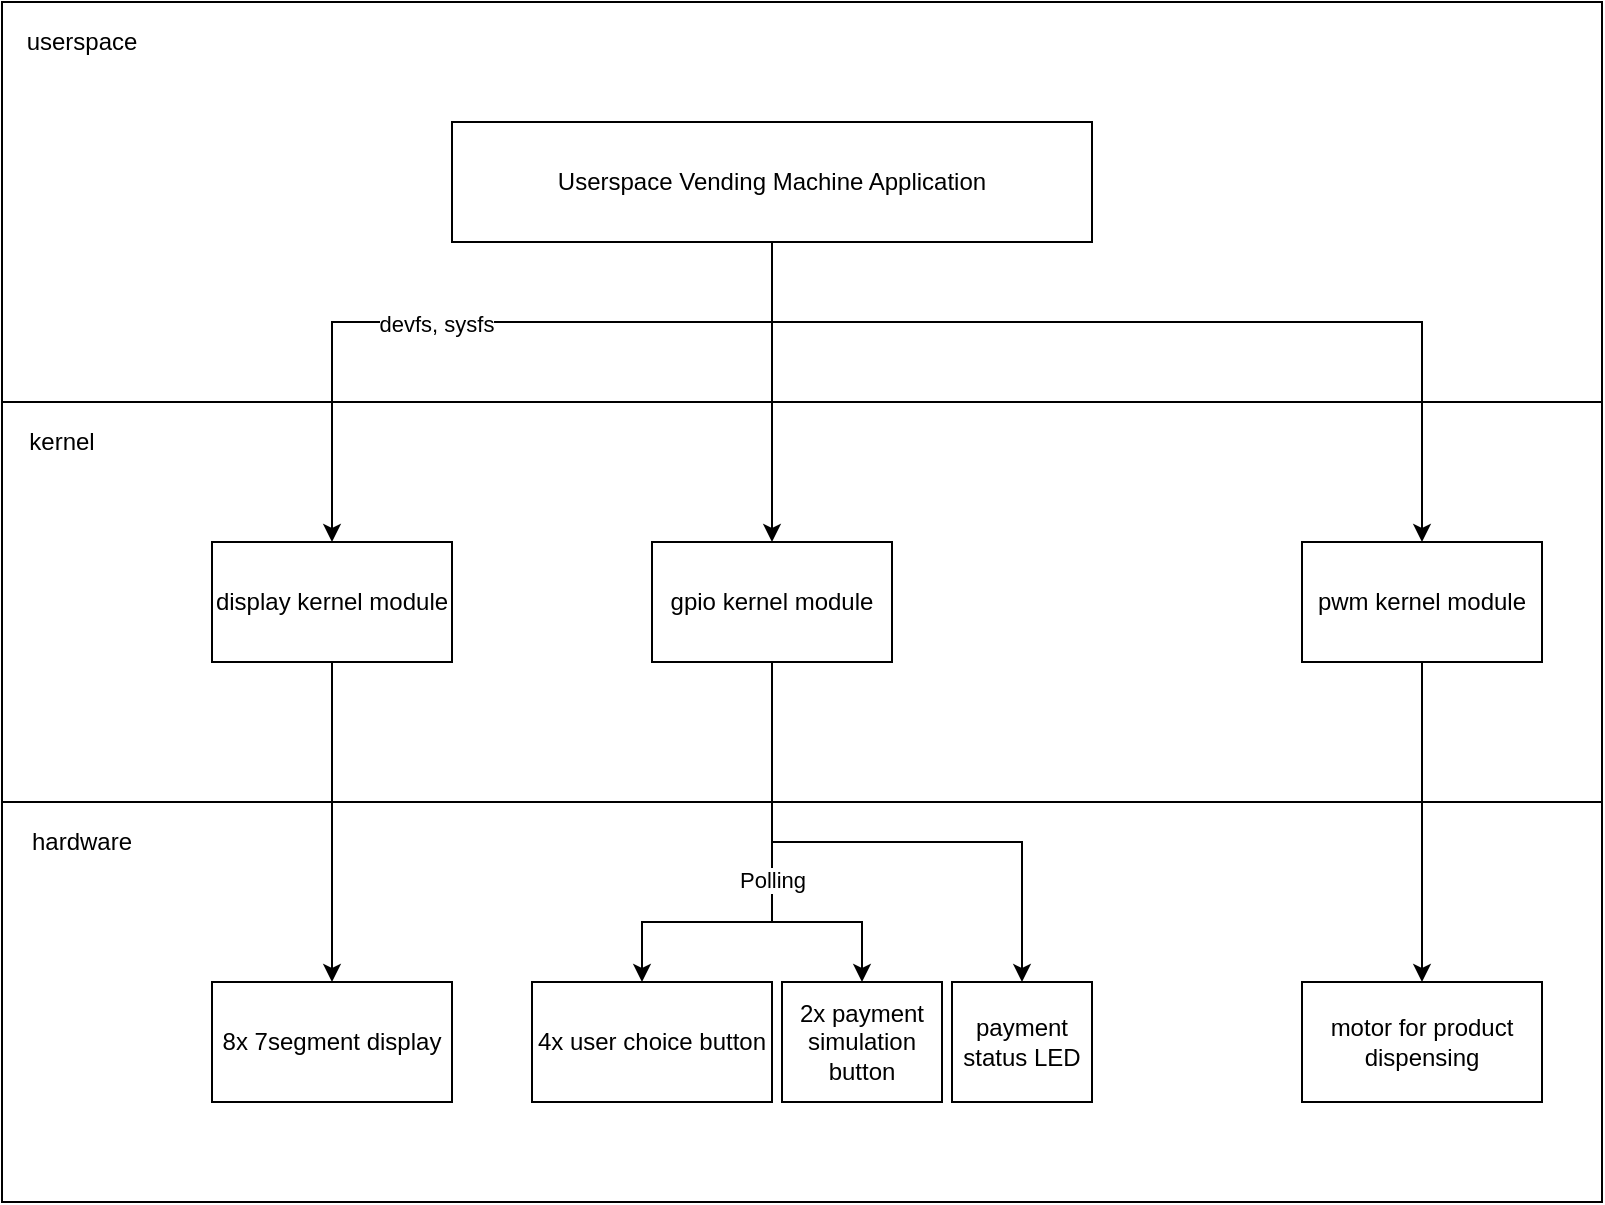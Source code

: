 <mxfile>
    <diagram id="ndVjQuds0jlyqsyZZImG" name="Page-1">
        <mxGraphModel dx="1171" dy="572" grid="1" gridSize="10" guides="1" tooltips="1" connect="1" arrows="1" fold="1" page="1" pageScale="1" pageWidth="850" pageHeight="1100" math="0" shadow="0">
            <root>
                <mxCell id="0"/>
                <mxCell id="1" parent="0"/>
                <mxCell id="2" value="" style="rounded=0;whiteSpace=wrap;html=1;" parent="1" vertex="1">
                    <mxGeometry x="40" y="160" width="800" height="200" as="geometry"/>
                </mxCell>
                <mxCell id="3" value="" style="rounded=0;whiteSpace=wrap;html=1;" parent="1" vertex="1">
                    <mxGeometry x="40" y="360" width="800" height="200" as="geometry"/>
                </mxCell>
                <mxCell id="4" value="" style="rounded=0;whiteSpace=wrap;html=1;" parent="1" vertex="1">
                    <mxGeometry x="40" y="560" width="800" height="200" as="geometry"/>
                </mxCell>
                <mxCell id="5" value="hardware" style="text;html=1;strokeColor=none;fillColor=none;align=center;verticalAlign=middle;whiteSpace=wrap;rounded=0;" parent="1" vertex="1">
                    <mxGeometry x="60" y="570" width="40" height="20" as="geometry"/>
                </mxCell>
                <mxCell id="6" value="kernel" style="text;html=1;strokeColor=none;fillColor=none;align=center;verticalAlign=middle;whiteSpace=wrap;rounded=0;" parent="1" vertex="1">
                    <mxGeometry x="50" y="370" width="40" height="20" as="geometry"/>
                </mxCell>
                <mxCell id="7" value="userspace" style="text;html=1;strokeColor=none;fillColor=none;align=center;verticalAlign=middle;whiteSpace=wrap;rounded=0;" parent="1" vertex="1">
                    <mxGeometry x="60" y="170" width="40" height="20" as="geometry"/>
                </mxCell>
                <mxCell id="8" value="8x 7segment display" style="rounded=0;whiteSpace=wrap;html=1;" parent="1" vertex="1">
                    <mxGeometry x="145" y="650" width="120" height="60" as="geometry"/>
                </mxCell>
                <mxCell id="9" value="4x user choice button" style="rounded=0;whiteSpace=wrap;html=1;" parent="1" vertex="1">
                    <mxGeometry x="305" y="650" width="120" height="60" as="geometry"/>
                </mxCell>
                <mxCell id="10" value="2x payment simulation button" style="rounded=0;whiteSpace=wrap;html=1;" parent="1" vertex="1">
                    <mxGeometry x="430" y="650" width="80" height="60" as="geometry"/>
                </mxCell>
                <mxCell id="11" value="motor for product dispensing" style="rounded=0;whiteSpace=wrap;html=1;" parent="1" vertex="1">
                    <mxGeometry x="690" y="650" width="120" height="60" as="geometry"/>
                </mxCell>
                <mxCell id="22" style="edgeStyle=orthogonalEdgeStyle;rounded=0;orthogonalLoop=1;jettySize=auto;html=1;" parent="1" source="12" target="11" edge="1">
                    <mxGeometry relative="1" as="geometry"/>
                </mxCell>
                <mxCell id="12" value="pwm kernel module" style="rounded=0;whiteSpace=wrap;html=1;" parent="1" vertex="1">
                    <mxGeometry x="690" y="430" width="120" height="60" as="geometry"/>
                </mxCell>
                <mxCell id="19" style="edgeStyle=orthogonalEdgeStyle;rounded=0;orthogonalLoop=1;jettySize=auto;html=1;" parent="1" source="13" target="9" edge="1">
                    <mxGeometry relative="1" as="geometry">
                        <Array as="points">
                            <mxPoint x="425" y="620"/>
                            <mxPoint x="360" y="620"/>
                        </Array>
                    </mxGeometry>
                </mxCell>
                <mxCell id="20" style="edgeStyle=orthogonalEdgeStyle;rounded=0;orthogonalLoop=1;jettySize=auto;html=1;entryX=0.5;entryY=0;entryDx=0;entryDy=0;" parent="1" target="10" edge="1">
                    <mxGeometry relative="1" as="geometry">
                        <Array as="points">
                            <mxPoint x="425" y="620"/>
                            <mxPoint x="470" y="620"/>
                        </Array>
                        <mxPoint x="425.004" y="490.0" as="sourcePoint"/>
                        <mxPoint x="489.97" y="650" as="targetPoint"/>
                    </mxGeometry>
                </mxCell>
                <mxCell id="23" value="Polling" style="edgeLabel;html=1;align=center;verticalAlign=middle;resizable=0;points=[];" parent="20" vertex="1" connectable="0">
                    <mxGeometry x="-0.873" y="1" relative="1" as="geometry">
                        <mxPoint x="-1" y="96" as="offset"/>
                    </mxGeometry>
                </mxCell>
                <mxCell id="26" style="edgeStyle=orthogonalEdgeStyle;rounded=0;orthogonalLoop=1;jettySize=auto;html=1;" parent="1" source="13" target="25" edge="1">
                    <mxGeometry relative="1" as="geometry">
                        <Array as="points">
                            <mxPoint x="425" y="580"/>
                            <mxPoint x="550" y="580"/>
                        </Array>
                    </mxGeometry>
                </mxCell>
                <mxCell id="13" value="gpio kernel module" style="rounded=0;whiteSpace=wrap;html=1;" parent="1" vertex="1">
                    <mxGeometry x="365" y="430" width="120" height="60" as="geometry"/>
                </mxCell>
                <mxCell id="21" style="edgeStyle=orthogonalEdgeStyle;rounded=0;orthogonalLoop=1;jettySize=auto;html=1;" parent="1" source="14" target="8" edge="1">
                    <mxGeometry relative="1" as="geometry"/>
                </mxCell>
                <mxCell id="14" value="display kernel module" style="rounded=0;whiteSpace=wrap;html=1;" parent="1" vertex="1">
                    <mxGeometry x="145" y="430" width="120" height="60" as="geometry"/>
                </mxCell>
                <mxCell id="16" style="edgeStyle=orthogonalEdgeStyle;rounded=0;orthogonalLoop=1;jettySize=auto;html=1;" parent="1" source="15" target="13" edge="1">
                    <mxGeometry relative="1" as="geometry"/>
                </mxCell>
                <mxCell id="17" style="edgeStyle=orthogonalEdgeStyle;rounded=0;orthogonalLoop=1;jettySize=auto;html=1;entryX=0.5;entryY=0;entryDx=0;entryDy=0;" parent="1" source="15" target="14" edge="1">
                    <mxGeometry relative="1" as="geometry">
                        <Array as="points">
                            <mxPoint x="425" y="320"/>
                            <mxPoint x="205" y="320"/>
                        </Array>
                    </mxGeometry>
                </mxCell>
                <mxCell id="24" value="devfs, sysfs" style="edgeLabel;html=1;align=center;verticalAlign=middle;resizable=0;points=[];" parent="17" vertex="1" connectable="0">
                    <mxGeometry x="0.128" y="1" relative="1" as="geometry">
                        <mxPoint as="offset"/>
                    </mxGeometry>
                </mxCell>
                <mxCell id="18" style="edgeStyle=orthogonalEdgeStyle;rounded=0;orthogonalLoop=1;jettySize=auto;html=1;" parent="1" source="15" target="12" edge="1">
                    <mxGeometry relative="1" as="geometry">
                        <Array as="points">
                            <mxPoint x="425" y="320"/>
                            <mxPoint x="750" y="320"/>
                        </Array>
                    </mxGeometry>
                </mxCell>
                <mxCell id="15" value="Userspace Vending Machine Application" style="rounded=0;whiteSpace=wrap;html=1;" parent="1" vertex="1">
                    <mxGeometry x="265" y="220" width="320" height="60" as="geometry"/>
                </mxCell>
                <mxCell id="25" value="payment status LED" style="rounded=0;whiteSpace=wrap;html=1;" parent="1" vertex="1">
                    <mxGeometry x="515" y="650" width="70" height="60" as="geometry"/>
                </mxCell>
            </root>
        </mxGraphModel>
    </diagram>
</mxfile>